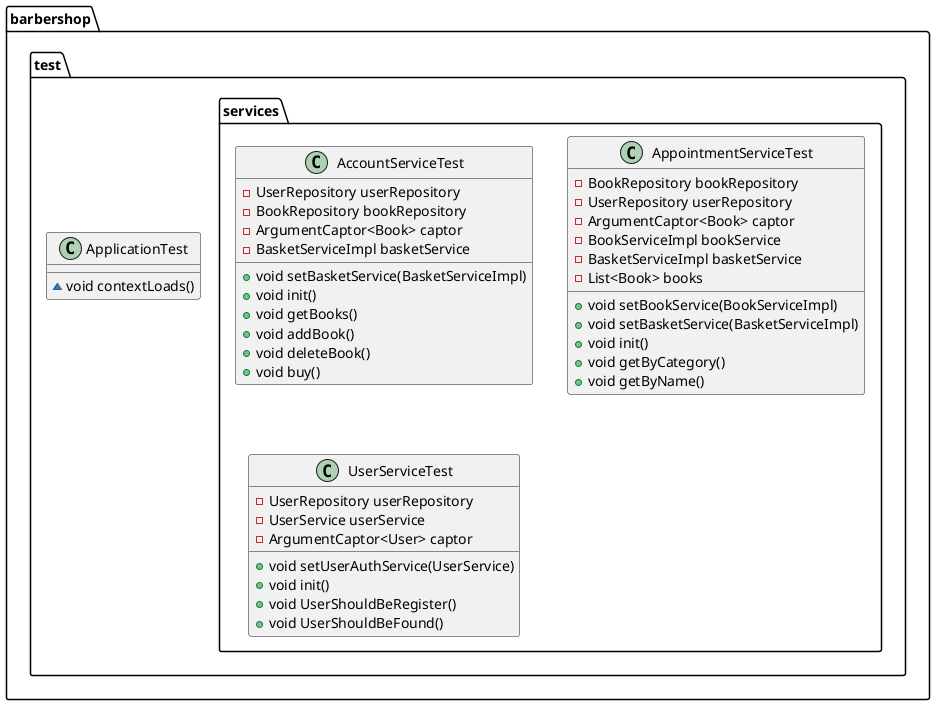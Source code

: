 @startuml
class barbershop.test.services.AccountServiceTest {
- UserRepository userRepository
- BookRepository bookRepository
- ArgumentCaptor<Book> captor
- BasketServiceImpl basketService
+ void setBasketService(BasketServiceImpl)
+ void init()
+ void getBooks()
+ void addBook()
+ void deleteBook()
+ void buy()
}
class barbershop.test.services.AppointmentServiceTest {
- BookRepository bookRepository
- UserRepository userRepository
- ArgumentCaptor<Book> captor
- BookServiceImpl bookService
- BasketServiceImpl basketService
- List<Book> books
+ void setBookService(BookServiceImpl)
+ void setBasketService(BasketServiceImpl)
+ void init()
+ void getByCategory()
+ void getByName()
}
class barbershop.test.ApplicationTest {
~ void contextLoads()
}
class barbershop.test.services.UserServiceTest {
- UserRepository userRepository
- UserService userService
- ArgumentCaptor<User> captor
+ void setUserAuthService(UserService)
+ void init()
+ void UserShouldBeRegister()
+ void UserShouldBeFound()
}
@enduml